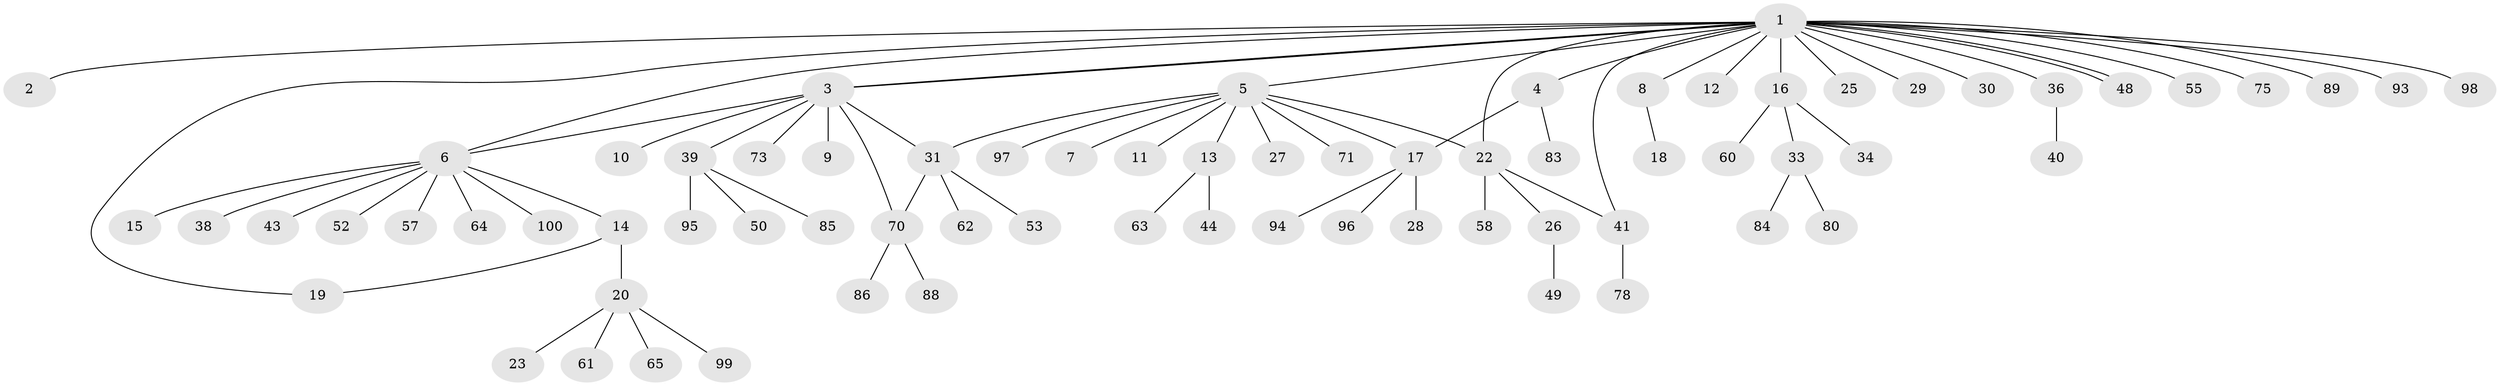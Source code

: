 // original degree distribution, {25: 0.00980392156862745, 2: 0.21568627450980393, 10: 0.029411764705882353, 3: 0.049019607843137254, 1: 0.5980392156862745, 4: 0.049019607843137254, 5: 0.029411764705882353, 6: 0.0196078431372549}
// Generated by graph-tools (version 1.1) at 2025/41/03/06/25 10:41:51]
// undirected, 72 vertices, 80 edges
graph export_dot {
graph [start="1"]
  node [color=gray90,style=filled];
  1 [super="+21"];
  2 [super="+54"];
  3 [super="+76"];
  4;
  5 [super="+102"];
  6 [super="+47"];
  7;
  8;
  9 [super="+24"];
  10;
  11 [super="+46"];
  12 [super="+101"];
  13 [super="+77"];
  14;
  15;
  16;
  17 [super="+32"];
  18 [super="+69"];
  19 [super="+42"];
  20 [super="+51"];
  22 [super="+87"];
  23;
  25;
  26 [super="+59"];
  27;
  28;
  29 [super="+35"];
  30 [super="+67"];
  31 [super="+56"];
  33 [super="+91"];
  34;
  36 [super="+37"];
  38;
  39 [super="+92"];
  40;
  41 [super="+45"];
  43 [super="+68"];
  44;
  48;
  49 [super="+81"];
  50;
  52;
  53 [super="+74"];
  55 [super="+79"];
  57;
  58;
  60;
  61;
  62 [super="+66"];
  63;
  64;
  65;
  70 [super="+72"];
  71;
  73;
  75 [super="+82"];
  78;
  80;
  83 [super="+90"];
  84;
  85;
  86;
  88;
  89;
  93;
  94;
  95;
  96;
  97;
  98;
  99;
  100;
  1 -- 2;
  1 -- 3;
  1 -- 3;
  1 -- 4;
  1 -- 5;
  1 -- 6;
  1 -- 8;
  1 -- 12;
  1 -- 16;
  1 -- 25;
  1 -- 29;
  1 -- 30;
  1 -- 36;
  1 -- 41;
  1 -- 48;
  1 -- 48;
  1 -- 55;
  1 -- 75;
  1 -- 89;
  1 -- 93;
  1 -- 98;
  1 -- 19;
  1 -- 22;
  3 -- 6;
  3 -- 9;
  3 -- 10;
  3 -- 31;
  3 -- 39;
  3 -- 70;
  3 -- 73;
  4 -- 17;
  4 -- 83;
  5 -- 7;
  5 -- 11;
  5 -- 13;
  5 -- 22;
  5 -- 27;
  5 -- 31;
  5 -- 71;
  5 -- 97;
  5 -- 17;
  6 -- 14;
  6 -- 15;
  6 -- 38;
  6 -- 43;
  6 -- 52;
  6 -- 57;
  6 -- 100;
  6 -- 64;
  8 -- 18;
  13 -- 44;
  13 -- 63;
  14 -- 19;
  14 -- 20;
  16 -- 33;
  16 -- 34;
  16 -- 60;
  17 -- 28;
  17 -- 94;
  17 -- 96;
  20 -- 23;
  20 -- 61;
  20 -- 65;
  20 -- 99;
  22 -- 26;
  22 -- 58;
  22 -- 41;
  26 -- 49;
  31 -- 53;
  31 -- 62;
  31 -- 70;
  33 -- 80;
  33 -- 84;
  36 -- 40;
  39 -- 50;
  39 -- 85;
  39 -- 95;
  41 -- 78;
  70 -- 86;
  70 -- 88;
}
